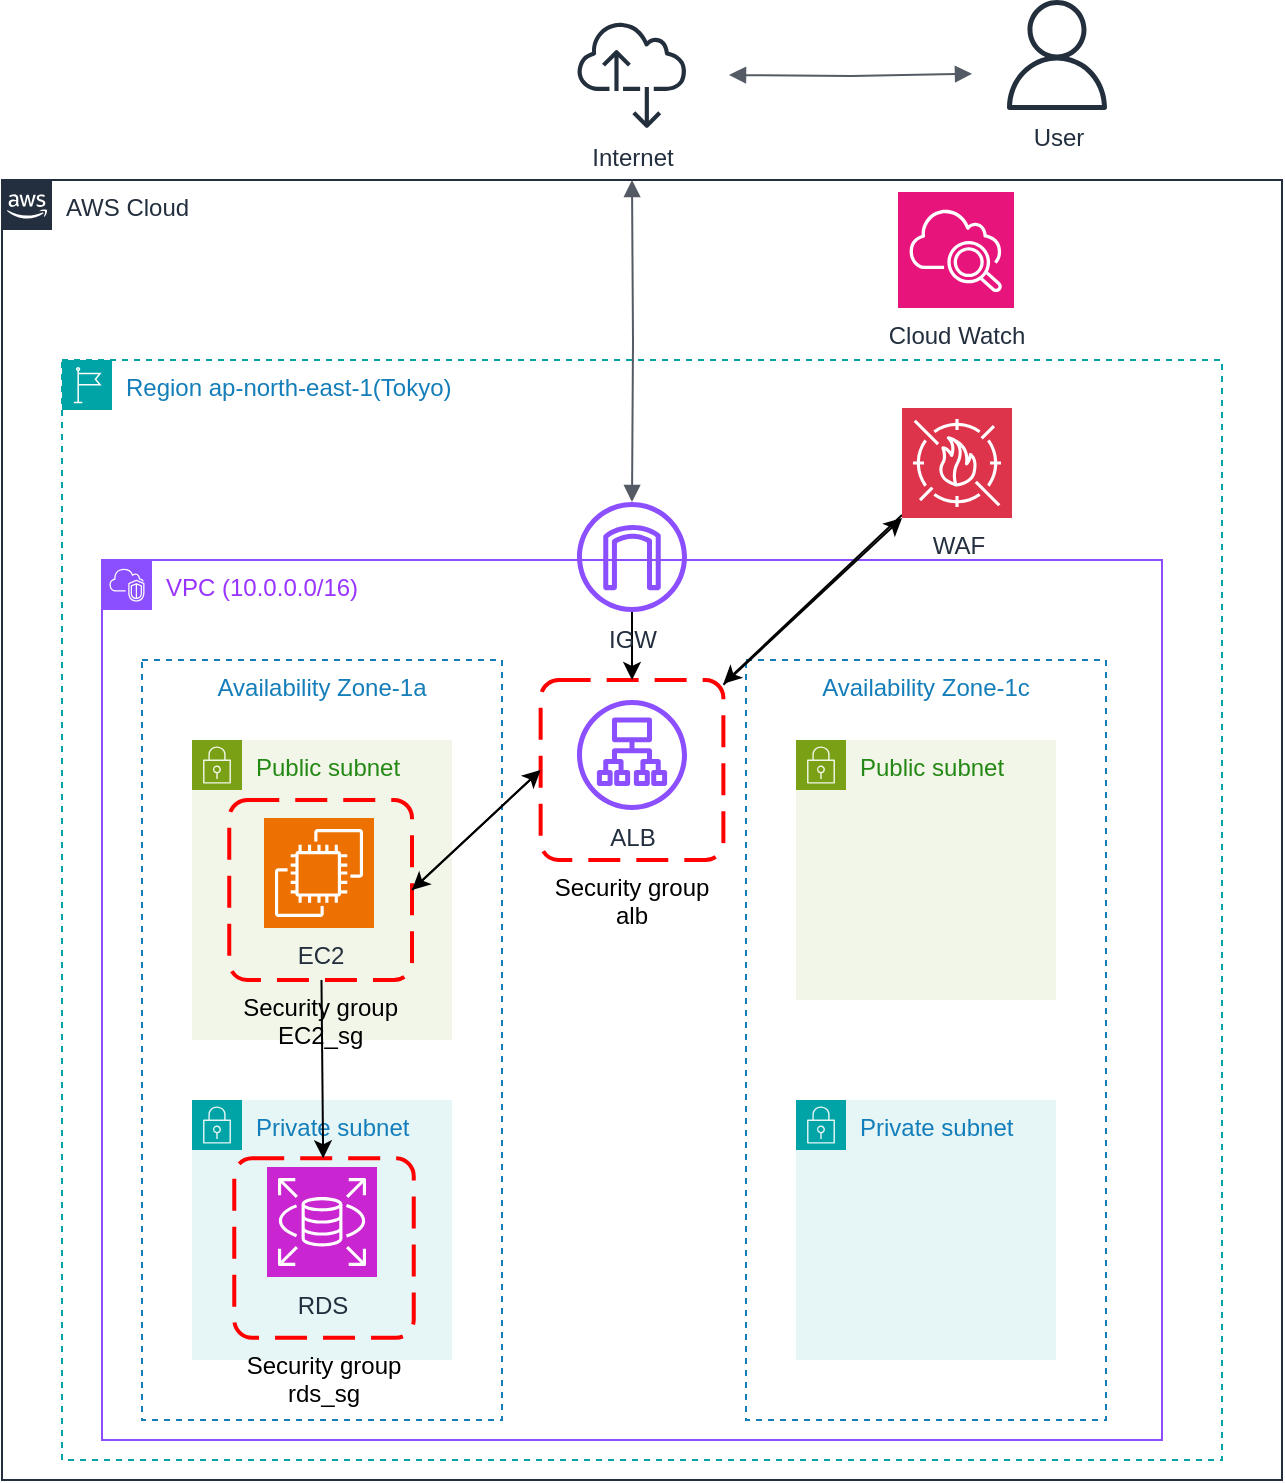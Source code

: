 <mxfile>
    <diagram id="0tS_AkVy8OuvDBqg8EwA" name="ページ2">
        <mxGraphModel dx="1348" dy="936" grid="1" gridSize="10" guides="1" tooltips="1" connect="1" arrows="1" fold="1" page="1" pageScale="1" pageWidth="827" pageHeight="1169" math="0" shadow="0">
            <root>
                <mxCell id="0"/>
                <mxCell id="1" parent="0"/>
                <mxCell id="N0SrQihncv16vwkMTd4o-3" value="AWS Cloud" style="points=[[0,0],[0.25,0],[0.5,0],[0.75,0],[1,0],[1,0.25],[1,0.5],[1,0.75],[1,1],[0.75,1],[0.5,1],[0.25,1],[0,1],[0,0.75],[0,0.5],[0,0.25]];outlineConnect=0;gradientColor=none;html=1;whiteSpace=wrap;fontSize=12;fontStyle=0;container=1;pointerEvents=0;collapsible=0;recursiveResize=0;shape=mxgraph.aws4.group;grIcon=mxgraph.aws4.group_aws_cloud_alt;strokeColor=#232F3E;fillColor=none;verticalAlign=top;align=left;spacingLeft=30;fontColor=#232F3E;dashed=0;" parent="1" vertex="1">
                    <mxGeometry x="50" y="130" width="640" height="650" as="geometry"/>
                </mxCell>
                <mxCell id="N0SrQihncv16vwkMTd4o-4" value="Region ap-north-east-1(Tokyo)" style="points=[[0,0],[0.25,0],[0.5,0],[0.75,0],[1,0],[1,0.25],[1,0.5],[1,0.75],[1,1],[0.75,1],[0.5,1],[0.25,1],[0,1],[0,0.75],[0,0.5],[0,0.25]];outlineConnect=0;gradientColor=none;html=1;whiteSpace=wrap;fontSize=12;fontStyle=0;container=1;pointerEvents=0;collapsible=0;recursiveResize=0;shape=mxgraph.aws4.group;grIcon=mxgraph.aws4.group_region;strokeColor=#00A4A6;fillColor=none;verticalAlign=top;align=left;spacingLeft=30;fontColor=#147EBA;dashed=1;" parent="N0SrQihncv16vwkMTd4o-3" vertex="1">
                    <mxGeometry x="30" y="90" width="580" height="550" as="geometry"/>
                </mxCell>
                <mxCell id="N0SrQihncv16vwkMTd4o-2" value="&lt;font style=&quot;color: rgb(153, 51, 255);&quot;&gt;VPC (10.0.0.0/16)&lt;/font&gt;" style="points=[[0,0],[0.25,0],[0.5,0],[0.75,0],[1,0],[1,0.25],[1,0.5],[1,0.75],[1,1],[0.75,1],[0.5,1],[0.25,1],[0,1],[0,0.75],[0,0.5],[0,0.25]];outlineConnect=0;gradientColor=none;html=1;whiteSpace=wrap;fontSize=12;fontStyle=0;container=1;pointerEvents=0;collapsible=0;recursiveResize=0;shape=mxgraph.aws4.group;grIcon=mxgraph.aws4.group_vpc2;strokeColor=#8C4FFF;fillColor=none;verticalAlign=top;align=left;spacingLeft=30;fontColor=#AAB7B8;dashed=0;" parent="N0SrQihncv16vwkMTd4o-4" vertex="1">
                    <mxGeometry x="20" y="100" width="530" height="440" as="geometry"/>
                </mxCell>
                <mxCell id="N0SrQihncv16vwkMTd4o-5" value="Availability Zone-1a" style="fillColor=none;strokeColor=#147EBA;dashed=1;verticalAlign=top;fontStyle=0;fontColor=#147EBA;whiteSpace=wrap;html=1;" parent="N0SrQihncv16vwkMTd4o-2" vertex="1">
                    <mxGeometry x="20" y="50" width="180" height="380" as="geometry"/>
                </mxCell>
                <mxCell id="I-pV9gJLjYMyzgxHMYEj-2" value="Availability Zone-1c" style="fillColor=none;strokeColor=#147EBA;dashed=1;verticalAlign=top;fontStyle=0;fontColor=#147EBA;whiteSpace=wrap;html=1;" vertex="1" parent="N0SrQihncv16vwkMTd4o-2">
                    <mxGeometry x="322" y="50" width="180" height="380" as="geometry"/>
                </mxCell>
                <mxCell id="I-pV9gJLjYMyzgxHMYEj-3" value="Public subnet" style="points=[[0,0],[0.25,0],[0.5,0],[0.75,0],[1,0],[1,0.25],[1,0.5],[1,0.75],[1,1],[0.75,1],[0.5,1],[0.25,1],[0,1],[0,0.75],[0,0.5],[0,0.25]];outlineConnect=0;gradientColor=none;html=1;whiteSpace=wrap;fontSize=12;fontStyle=0;container=1;pointerEvents=0;collapsible=0;recursiveResize=0;shape=mxgraph.aws4.group;grIcon=mxgraph.aws4.group_security_group;grStroke=0;strokeColor=#7AA116;fillColor=#F2F6E8;verticalAlign=top;align=left;spacingLeft=30;fontColor=#248814;dashed=0;" vertex="1" parent="N0SrQihncv16vwkMTd4o-2">
                    <mxGeometry x="45" y="90" width="130" height="150" as="geometry"/>
                </mxCell>
                <mxCell id="Ag1GdB6lWW4XXIva31h7-1" value="EC2" style="sketch=0;points=[[0,0,0],[0.25,0,0],[0.5,0,0],[0.75,0,0],[1,0,0],[0,1,0],[0.25,1,0],[0.5,1,0],[0.75,1,0],[1,1,0],[0,0.25,0],[0,0.5,0],[0,0.75,0],[1,0.25,0],[1,0.5,0],[1,0.75,0]];outlineConnect=0;fontColor=#232F3E;fillColor=#ED7100;strokeColor=#ffffff;dashed=0;verticalLabelPosition=bottom;verticalAlign=top;align=center;html=1;fontSize=12;fontStyle=0;aspect=fixed;shape=mxgraph.aws4.resourceIcon;resIcon=mxgraph.aws4.ec2;" vertex="1" parent="I-pV9gJLjYMyzgxHMYEj-3">
                    <mxGeometry x="36" y="39" width="55" height="55" as="geometry"/>
                </mxCell>
                <mxCell id="Ag1GdB6lWW4XXIva31h7-3" value="Security group&#xa;EC2_sg" style="rounded=1;arcSize=10;dashed=1;strokeColor=#ff0000;fillColor=none;gradientColor=none;dashPattern=8 4;strokeWidth=2;verticalAlign=top;labelPosition=center;verticalLabelPosition=bottom;align=center;" vertex="1" parent="I-pV9gJLjYMyzgxHMYEj-3">
                    <mxGeometry x="18.63" y="30" width="91.37" height="90" as="geometry"/>
                </mxCell>
                <mxCell id="I-pV9gJLjYMyzgxHMYEj-4" value="Private subnet" style="points=[[0,0],[0.25,0],[0.5,0],[0.75,0],[1,0],[1,0.25],[1,0.5],[1,0.75],[1,1],[0.75,1],[0.5,1],[0.25,1],[0,1],[0,0.75],[0,0.5],[0,0.25]];outlineConnect=0;gradientColor=none;html=1;whiteSpace=wrap;fontSize=12;fontStyle=0;container=1;pointerEvents=0;collapsible=0;recursiveResize=0;shape=mxgraph.aws4.group;grIcon=mxgraph.aws4.group_security_group;grStroke=0;strokeColor=#00A4A6;fillColor=#E6F6F7;verticalAlign=top;align=left;spacingLeft=30;fontColor=#147EBA;dashed=0;" vertex="1" parent="N0SrQihncv16vwkMTd4o-2">
                    <mxGeometry x="45" y="270" width="130" height="130" as="geometry"/>
                </mxCell>
                <mxCell id="fveCjxuh1rEbp4cHxNdM-1" value="RDS" style="sketch=0;points=[[0,0,0],[0.25,0,0],[0.5,0,0],[0.75,0,0],[1,0,0],[0,1,0],[0.25,1,0],[0.5,1,0],[0.75,1,0],[1,1,0],[0,0.25,0],[0,0.5,0],[0,0.75,0],[1,0.25,0],[1,0.5,0],[1,0.75,0]];outlineConnect=0;fontColor=#232F3E;fillColor=#C925D1;strokeColor=#ffffff;dashed=0;verticalLabelPosition=bottom;verticalAlign=top;align=center;html=1;fontSize=12;fontStyle=0;aspect=fixed;shape=mxgraph.aws4.resourceIcon;resIcon=mxgraph.aws4.rds;" vertex="1" parent="I-pV9gJLjYMyzgxHMYEj-4">
                    <mxGeometry x="37.5" y="33.5" width="55" height="55" as="geometry"/>
                </mxCell>
                <mxCell id="Ag1GdB6lWW4XXIva31h7-2" value="Security group&#xa;rds_sg" style="rounded=1;arcSize=10;dashed=1;strokeColor=#ff0000;fillColor=none;gradientColor=none;dashPattern=8 4;strokeWidth=2;labelPosition=center;verticalLabelPosition=bottom;align=center;verticalAlign=top;" vertex="1" parent="I-pV9gJLjYMyzgxHMYEj-4">
                    <mxGeometry x="21.13" y="29.13" width="89.75" height="89.75" as="geometry"/>
                </mxCell>
                <mxCell id="I-pV9gJLjYMyzgxHMYEj-12" value="Public subnet" style="points=[[0,0],[0.25,0],[0.5,0],[0.75,0],[1,0],[1,0.25],[1,0.5],[1,0.75],[1,1],[0.75,1],[0.5,1],[0.25,1],[0,1],[0,0.75],[0,0.5],[0,0.25]];outlineConnect=0;gradientColor=none;html=1;whiteSpace=wrap;fontSize=12;fontStyle=0;container=1;pointerEvents=0;collapsible=0;recursiveResize=0;shape=mxgraph.aws4.group;grIcon=mxgraph.aws4.group_security_group;grStroke=0;strokeColor=#7AA116;fillColor=#F2F6E8;verticalAlign=top;align=left;spacingLeft=30;fontColor=#248814;dashed=0;" vertex="1" parent="N0SrQihncv16vwkMTd4o-2">
                    <mxGeometry x="347" y="90" width="130" height="130" as="geometry"/>
                </mxCell>
                <mxCell id="I-pV9gJLjYMyzgxHMYEj-13" value="Private subnet" style="points=[[0,0],[0.25,0],[0.5,0],[0.75,0],[1,0],[1,0.25],[1,0.5],[1,0.75],[1,1],[0.75,1],[0.5,1],[0.25,1],[0,1],[0,0.75],[0,0.5],[0,0.25]];outlineConnect=0;gradientColor=none;html=1;whiteSpace=wrap;fontSize=12;fontStyle=0;container=1;pointerEvents=0;collapsible=0;recursiveResize=0;shape=mxgraph.aws4.group;grIcon=mxgraph.aws4.group_security_group;grStroke=0;strokeColor=#00A4A6;fillColor=#E6F6F7;verticalAlign=top;align=left;spacingLeft=30;fontColor=#147EBA;dashed=0;" vertex="1" parent="N0SrQihncv16vwkMTd4o-2">
                    <mxGeometry x="347" y="270" width="130" height="130" as="geometry"/>
                </mxCell>
                <mxCell id="fveCjxuh1rEbp4cHxNdM-2" value="" style="edgeStyle=none;html=1;" edge="1" parent="N0SrQihncv16vwkMTd4o-2" source="Ag1GdB6lWW4XXIva31h7-3" target="Ag1GdB6lWW4XXIva31h7-2">
                    <mxGeometry relative="1" as="geometry"/>
                </mxCell>
                <mxCell id="p5qvpB2iUjAtg1sMdcBY-3" value="ALB" style="sketch=0;outlineConnect=0;fontColor=#232F3E;gradientColor=none;fillColor=#8C4FFF;strokeColor=none;dashed=0;verticalLabelPosition=bottom;verticalAlign=top;align=center;html=1;fontSize=12;fontStyle=0;aspect=fixed;pointerEvents=1;shape=mxgraph.aws4.application_load_balancer;" vertex="1" parent="N0SrQihncv16vwkMTd4o-2">
                    <mxGeometry x="237.5" y="70" width="55" height="55" as="geometry"/>
                </mxCell>
                <mxCell id="p5qvpB2iUjAtg1sMdcBY-19" style="edgeStyle=none;html=1;exitX=0;exitY=0.5;exitDx=0;exitDy=0;entryX=1;entryY=0.5;entryDx=0;entryDy=0;" edge="1" parent="N0SrQihncv16vwkMTd4o-2" source="p5qvpB2iUjAtg1sMdcBY-6" target="Ag1GdB6lWW4XXIva31h7-3">
                    <mxGeometry relative="1" as="geometry"/>
                </mxCell>
                <mxCell id="p5qvpB2iUjAtg1sMdcBY-6" value="Security group&#xa;alb" style="rounded=1;arcSize=10;dashed=1;strokeColor=#ff0000;fillColor=none;gradientColor=none;dashPattern=8 4;strokeWidth=2;verticalAlign=top;labelPosition=center;verticalLabelPosition=bottom;align=center;" vertex="1" parent="N0SrQihncv16vwkMTd4o-2">
                    <mxGeometry x="219.32" y="60" width="91.37" height="90" as="geometry"/>
                </mxCell>
                <mxCell id="p5qvpB2iUjAtg1sMdcBY-23" style="edgeStyle=none;html=1;exitX=1;exitY=0.5;exitDx=0;exitDy=0;entryX=0;entryY=0.5;entryDx=0;entryDy=0;" edge="1" parent="N0SrQihncv16vwkMTd4o-2" source="Ag1GdB6lWW4XXIva31h7-3" target="p5qvpB2iUjAtg1sMdcBY-6">
                    <mxGeometry relative="1" as="geometry"/>
                </mxCell>
                <mxCell id="p5qvpB2iUjAtg1sMdcBY-15" style="edgeStyle=none;html=1;" edge="1" parent="N0SrQihncv16vwkMTd4o-4" source="p5qvpB2iUjAtg1sMdcBY-1" target="p5qvpB2iUjAtg1sMdcBY-6">
                    <mxGeometry relative="1" as="geometry"/>
                </mxCell>
                <mxCell id="p5qvpB2iUjAtg1sMdcBY-1" value="WAF" style="sketch=0;points=[[0,0,0],[0.25,0,0],[0.5,0,0],[0.75,0,0],[1,0,0],[0,1,0],[0.25,1,0],[0.5,1,0],[0.75,1,0],[1,1,0],[0,0.25,0],[0,0.5,0],[0,0.75,0],[1,0.25,0],[1,0.5,0],[1,0.75,0]];outlineConnect=0;fontColor=#232F3E;fillColor=#DD344C;strokeColor=#ffffff;dashed=0;verticalLabelPosition=bottom;verticalAlign=top;align=center;html=1;fontSize=12;fontStyle=0;aspect=fixed;shape=mxgraph.aws4.resourceIcon;resIcon=mxgraph.aws4.waf;" vertex="1" parent="N0SrQihncv16vwkMTd4o-4">
                    <mxGeometry x="420" y="24" width="55" height="55" as="geometry"/>
                </mxCell>
                <mxCell id="p5qvpB2iUjAtg1sMdcBY-9" value="" style="edgeStyle=none;html=1;" edge="1" parent="N0SrQihncv16vwkMTd4o-4" source="p5qvpB2iUjAtg1sMdcBY-2" target="p5qvpB2iUjAtg1sMdcBY-6">
                    <mxGeometry relative="1" as="geometry"/>
                </mxCell>
                <mxCell id="p5qvpB2iUjAtg1sMdcBY-2" value="IGW" style="sketch=0;outlineConnect=0;fontColor=#232F3E;gradientColor=none;fillColor=#8C4FFF;strokeColor=none;dashed=0;verticalLabelPosition=bottom;verticalAlign=top;align=center;html=1;fontSize=12;fontStyle=0;aspect=fixed;pointerEvents=1;shape=mxgraph.aws4.internet_gateway;" vertex="1" parent="N0SrQihncv16vwkMTd4o-4">
                    <mxGeometry x="257.5" y="71" width="55" height="55" as="geometry"/>
                </mxCell>
                <mxCell id="p5qvpB2iUjAtg1sMdcBY-16" style="edgeStyle=none;html=1;entryX=0;entryY=1;entryDx=0;entryDy=0;entryPerimeter=0;" edge="1" parent="N0SrQihncv16vwkMTd4o-4" source="p5qvpB2iUjAtg1sMdcBY-6" target="p5qvpB2iUjAtg1sMdcBY-1">
                    <mxGeometry relative="1" as="geometry"/>
                </mxCell>
                <mxCell id="p5qvpB2iUjAtg1sMdcBY-11" value="" style="edgeStyle=orthogonalEdgeStyle;html=1;endArrow=block;elbow=vertical;startArrow=block;startFill=1;endFill=1;strokeColor=#545B64;rounded=0;" edge="1" parent="N0SrQihncv16vwkMTd4o-3" target="p5qvpB2iUjAtg1sMdcBY-2">
                    <mxGeometry width="100" relative="1" as="geometry">
                        <mxPoint x="315" as="sourcePoint"/>
                        <mxPoint x="315" y="110.001" as="targetPoint"/>
                        <Array as="points"/>
                    </mxGeometry>
                </mxCell>
                <mxCell id="MfKX_wUYLSHCpUCJLvRI-1" value="Cloud Watch" style="sketch=0;points=[[0,0,0],[0.25,0,0],[0.5,0,0],[0.75,0,0],[1,0,0],[0,1,0],[0.25,1,0],[0.5,1,0],[0.75,1,0],[1,1,0],[0,0.25,0],[0,0.5,0],[0,0.75,0],[1,0.25,0],[1,0.5,0],[1,0.75,0]];points=[[0,0,0],[0.25,0,0],[0.5,0,0],[0.75,0,0],[1,0,0],[0,1,0],[0.25,1,0],[0.5,1,0],[0.75,1,0],[1,1,0],[0,0.25,0],[0,0.5,0],[0,0.75,0],[1,0.25,0],[1,0.5,0],[1,0.75,0]];outlineConnect=0;fontColor=#232F3E;fillColor=#E7157B;strokeColor=#ffffff;dashed=0;verticalLabelPosition=bottom;verticalAlign=top;align=center;html=1;fontSize=12;fontStyle=0;aspect=fixed;shape=mxgraph.aws4.resourceIcon;resIcon=mxgraph.aws4.cloudwatch_2;" vertex="1" parent="N0SrQihncv16vwkMTd4o-3">
                    <mxGeometry x="448" y="6" width="58" height="58" as="geometry"/>
                </mxCell>
                <mxCell id="p5qvpB2iUjAtg1sMdcBY-4" value="Internet" style="sketch=0;outlineConnect=0;fontColor=#232F3E;gradientColor=none;fillColor=#232F3D;strokeColor=none;dashed=0;verticalLabelPosition=bottom;verticalAlign=top;align=center;html=1;fontSize=12;fontStyle=0;aspect=fixed;pointerEvents=1;shape=mxgraph.aws4.internet_alt2;" vertex="1" parent="1">
                    <mxGeometry x="337.5" y="50" width="55" height="55" as="geometry"/>
                </mxCell>
                <mxCell id="p5qvpB2iUjAtg1sMdcBY-5" value="User" style="sketch=0;outlineConnect=0;fontColor=#232F3E;gradientColor=none;fillColor=#232F3D;strokeColor=none;dashed=0;verticalLabelPosition=bottom;verticalAlign=top;align=center;html=1;fontSize=12;fontStyle=0;aspect=fixed;pointerEvents=1;shape=mxgraph.aws4.user;" vertex="1" parent="1">
                    <mxGeometry x="550" y="40" width="55" height="55" as="geometry"/>
                </mxCell>
                <mxCell id="p5qvpB2iUjAtg1sMdcBY-13" value="" style="edgeStyle=orthogonalEdgeStyle;html=1;endArrow=block;elbow=vertical;startArrow=block;startFill=1;endFill=1;strokeColor=#545B64;rounded=0;" edge="1" parent="1">
                    <mxGeometry width="100" relative="1" as="geometry">
                        <mxPoint x="413.5" y="77.5" as="sourcePoint"/>
                        <mxPoint x="535" y="76.88" as="targetPoint"/>
                    </mxGeometry>
                </mxCell>
            </root>
        </mxGraphModel>
    </diagram>
</mxfile>
